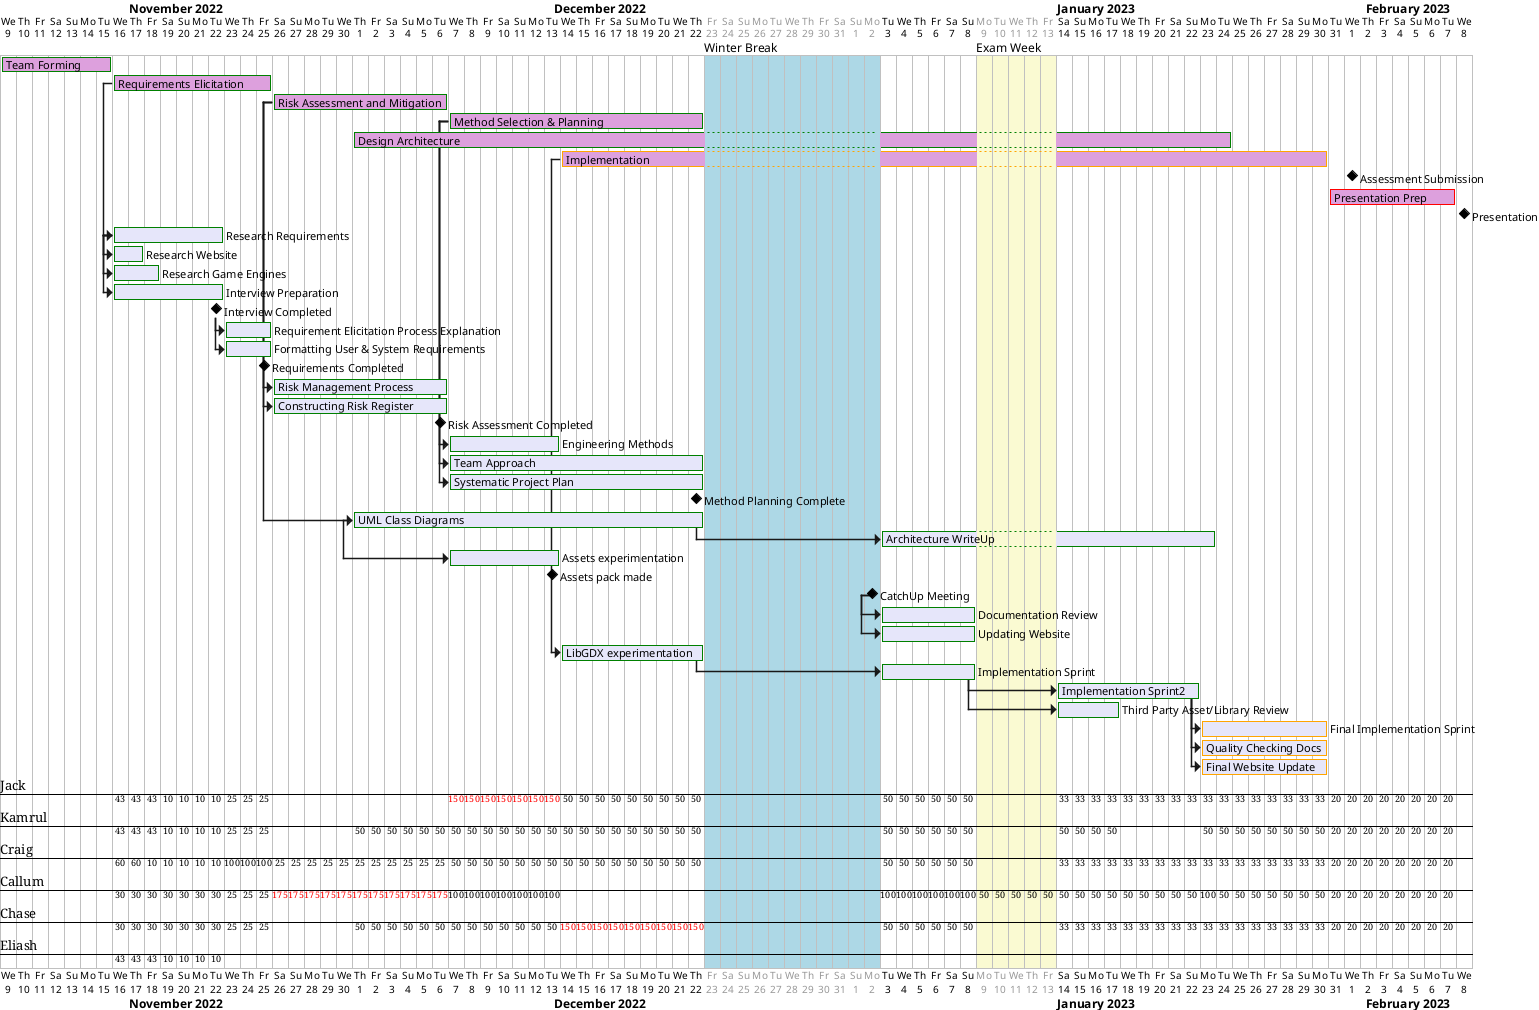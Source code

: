 @startuml
' Preview with Alt D
' Date: 26-01-2023
@startgantt
hide ressources names
skinparam classFontSize 5
'Main Goals
[Team Forming] lasts 7 days and is colored in Plum/Green
[Requirements Elicitation] lasts 10 days and is colored in Plum/Green
[Risk Assessment and Mitigation] lasts 11 days and is colored in Plum/Green
[Method Selection & Planning] lasts 16 days and is colored in Plum/Green
[Design Architecture] lasts 39 days and is colored in Plum/Green
[Implementation] lasts 32 days and is colored in Plum/Orange
[Assessment Submission] happens at 2023-02-01
[Presentation Prep] on {Jack:20%}{Kamrul:20%}{Craig:20%}{Callum:20%}{Chase:20%} lasts 8 days and is colored in Plum/Red
[Presentation] happens at 2023-02-08
Project starts 2022-11-09
[Team Forming] starts 2022-11-09
[Requirements Elicitation] starts 2022-11-16
[Method Selection & Planning] starts 2022-12-07
[Risk Assessment and Mitigation] starts 2022-11-26
[Design Architecture] starts 2022-12-01
[Implementation] starts 2022-12-14
[Presentation Prep] starts 2023-01-31

'Requirements
[Research Requirements] lasts 7 days and is colored in Lavender/Green and starts after [Requirements Elicitation]'s start
[Research Website] on {Craig:50%} lasts 1 days and is colored in Lavender/Green and starts after [Research Requirements]'s start
[Research Game Engines] on {Jack:33%}{Kamrul:33%}{Eliash:33%} lasts 2 days and is colored in Lavender/Green and starts after [Research Requirements]'s start
[Interview Preparation] on {Chase:30%}{Callum:30%}{Jack:10%}{Kamrul:10%}{Eliash:10%}{Craig:10%} lasts 7 days and is colored in Lavender/Green and starts after [Research Requirements]’s start
[Interview Completed] happens at [Interview Preparation]’s end

[Requirement Elicitation Process Explanation] on {Craig:100%} lasts 3 days and is colored in Lavender/Green and starts after [Interview Completed]'s end
[Formatting User & System Requirements] on {Callum:25%}{Jack:25%}{Kamrul:25%}{Chase:25%} lasts 3 days and is colored in Lavender/Green and starts after [Interview Completed]'s end
[Requirements Completed] happens at [Formatting User & System Requirements]’s end

'Risk Assessment and Mitgation
[Risk Management Process] on {Callum:100%} lasts 11 days and is colored in Lavender/Green and starts after [Risk Assessment and Mitigation]'s start
[Constructing Risk Register] on {Callum:75%}{Craig:25%} lasts 11 days and is colored in Lavender/Green and starts after [Risk Assessment and Mitigation]'s start
[Risk Assessment Completed] happens at [Constructing Risk Register]’s end

'Method Selection & Planning
[Engineering Methods] on {Jack:100%} lasts 7 days and is colored in Lavender/Green and starts after [Method Selection & Planning]'s start
[Team Approach] on {Jack:50%} lasts 8 days and is colored in Lavender/Green and starts after [Method Selection & Planning]'s start
[Systematic Project Plan] on {Craig:50%} lasts 8 days and is colored in Lavender/Green and starts after [Method Selection & Planning]'s start
[Method Planning Complete] happens at [Systematic Project Plan]’s end

'Design Architecture
[UML Class Diagrams] on {Kamrul:50%}{Chase:50%} lasts 22 days and is colored in Lavender/Green and starts 5 days after [Risk Assessment and Mitigation]'s start
[Architecture WriteUp] on {Callum:50%} lasts 8 days and is coloured in Lavender/Green and starts 10 days after [UML Class Diagrams]'s end
[Assets experimentation] on {Callum:100%} lasts 7 days and is colored in Lavender/Green and starts 6 days after [UML Class Diagrams]'s start
[Assets pack made] happens at [Assets experimentation]’s end

'Misc
[CatchUp Meeting] happens at [Architecture WriteUp]'s start
[Documentation Review] on {Craig:50%}{Jack:50%} lasts 6 days and is colored in Lavender/Green and starts after [CatchUp Meeting]'s start
[Updating Website] on {Callum:50%}{Kamrul:50%} lasts 6 days and is colored in Lavender/Green and starts after [CatchUp Meeting]'s start

'Implementation
[LibGDX experimentation] on {Chase:100%} lasts 9 days and is colored in Lavender/Green and starts after [Implementation]'s start
[Implementation Sprint] on {Chase:50%} lasts 3 days and is colored in Lavender/Green and starts after [LibGDX experimentation]'s end
[Implementation Sprint2] on {Chase:33%}{Craig:33%}{Jack:33%} lasts 8 days and is colored in Lavender/Green and starts 12 days after [Implementation Sprint]'s end

' Final Sprint
[Third Party Asset/Library Review] on {Kamrul:50%} lasts 2 days and is coloured in Lavender/Green and starts 12 days after [Implementation Sprint]'s end
[Final Implementation Sprint] on {Chase:33%}{Craig:33%}{Jack:33%} lasts 7 days and is colored in Lavender/Orange and starts 4 days after [Implementation Sprint2]'s end
[Quality Checking Docs] on {Callum:50%} lasts 4 days and is coloured in Lavender/Orange and starts 4 days after [Implementation Sprint2]'s end
[Final Website Update] on {Kamrul:50%} lasts 4 days and is coloured in Lavender/Orange and starts 4 days after [Implementation Sprint2]'s end


'Presentation
'Covered above

'Breaks
2022/12/23 to 2023/01/02 are colored in lightblue
2022/12/23 to 2023/01/02 are named [Winter Break]
2022/12/23 to 2023/01/02 are closed

2023/01/09 to 2023/01/13 are colored in LightGoldenRodYellow
2023/01/09 to 2023/01/13 are named [Exam Week]
2023/01/09 to 2023/01/13 are closed

@endgantt
@enduml